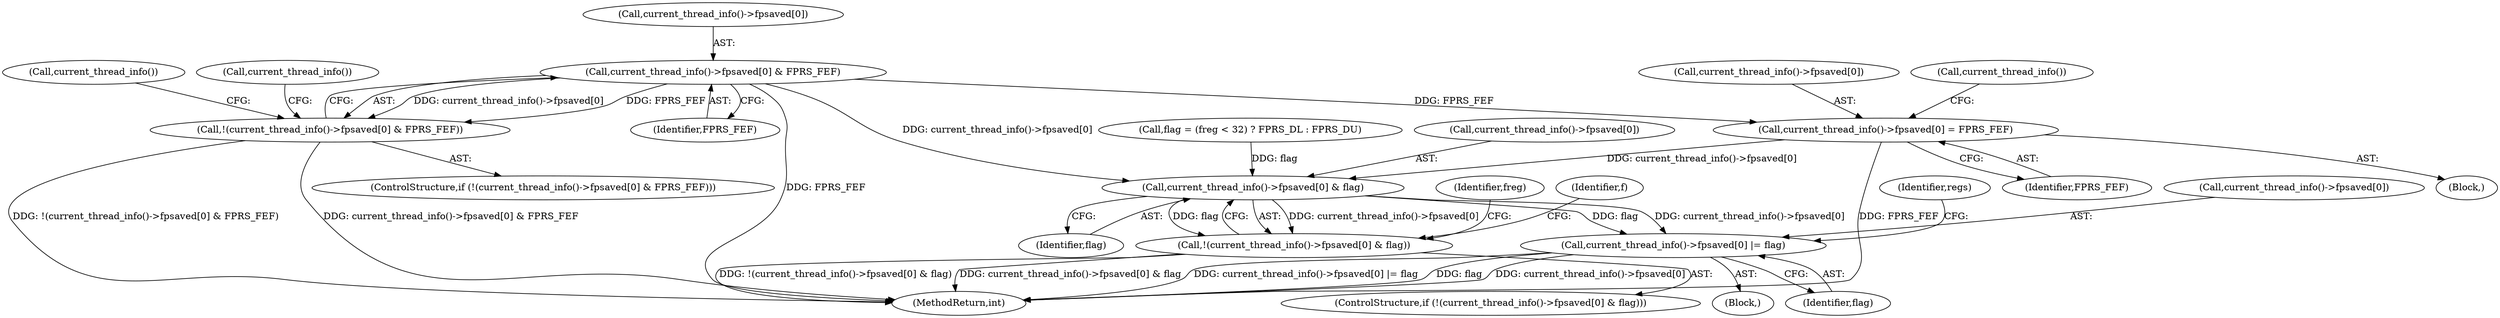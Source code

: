 digraph "0_linux_a8b0ca17b80e92faab46ee7179ba9e99ccb61233_36@API" {
"1000526" [label="(Call,current_thread_info()->fpsaved[0] & FPRS_FEF)"];
"1000525" [label="(Call,!(current_thread_info()->fpsaved[0] & FPRS_FEF))"];
"1000534" [label="(Call,current_thread_info()->fpsaved[0] = FPRS_FEF)"];
"1000550" [label="(Call,current_thread_info()->fpsaved[0] & flag)"];
"1000549" [label="(Call,!(current_thread_info()->fpsaved[0] & flag))"];
"1000593" [label="(Call,current_thread_info()->fpsaved[0] |= flag)"];
"1000601" [label="(Identifier,regs)"];
"1000532" [label="(Identifier,FPRS_FEF)"];
"1000331" [label="(Block,)"];
"1000604" [label="(MethodReturn,int)"];
"1000142" [label="(Call,flag = (freg < 32) ? FPRS_DL : FPRS_DU)"];
"1000599" [label="(Identifier,flag)"];
"1000525" [label="(Call,!(current_thread_info()->fpsaved[0] & FPRS_FEF))"];
"1000535" [label="(Call,current_thread_info()->fpsaved[0])"];
"1000553" [label="(Call,current_thread_info())"];
"1000556" [label="(Identifier,flag)"];
"1000550" [label="(Call,current_thread_info()->fpsaved[0] & flag)"];
"1000527" [label="(Call,current_thread_info()->fpsaved[0])"];
"1000593" [label="(Call,current_thread_info()->fpsaved[0] |= flag)"];
"1000533" [label="(Block,)"];
"1000537" [label="(Call,current_thread_info())"];
"1000560" [label="(Identifier,freg)"];
"1000544" [label="(Call,current_thread_info())"];
"1000548" [label="(ControlStructure,if (!(current_thread_info()->fpsaved[0] & flag)))"];
"1000526" [label="(Call,current_thread_info()->fpsaved[0] & FPRS_FEF)"];
"1000534" [label="(Call,current_thread_info()->fpsaved[0] = FPRS_FEF)"];
"1000551" [label="(Call,current_thread_info()->fpsaved[0])"];
"1000586" [label="(Identifier,f)"];
"1000540" [label="(Identifier,FPRS_FEF)"];
"1000549" [label="(Call,!(current_thread_info()->fpsaved[0] & flag))"];
"1000594" [label="(Call,current_thread_info()->fpsaved[0])"];
"1000524" [label="(ControlStructure,if (!(current_thread_info()->fpsaved[0] & FPRS_FEF)))"];
"1000526" -> "1000525"  [label="AST: "];
"1000526" -> "1000532"  [label="CFG: "];
"1000527" -> "1000526"  [label="AST: "];
"1000532" -> "1000526"  [label="AST: "];
"1000525" -> "1000526"  [label="CFG: "];
"1000526" -> "1000604"  [label="DDG: FPRS_FEF"];
"1000526" -> "1000525"  [label="DDG: current_thread_info()->fpsaved[0]"];
"1000526" -> "1000525"  [label="DDG: FPRS_FEF"];
"1000526" -> "1000534"  [label="DDG: FPRS_FEF"];
"1000526" -> "1000550"  [label="DDG: current_thread_info()->fpsaved[0]"];
"1000525" -> "1000524"  [label="AST: "];
"1000537" -> "1000525"  [label="CFG: "];
"1000553" -> "1000525"  [label="CFG: "];
"1000525" -> "1000604"  [label="DDG: !(current_thread_info()->fpsaved[0] & FPRS_FEF)"];
"1000525" -> "1000604"  [label="DDG: current_thread_info()->fpsaved[0] & FPRS_FEF"];
"1000534" -> "1000533"  [label="AST: "];
"1000534" -> "1000540"  [label="CFG: "];
"1000535" -> "1000534"  [label="AST: "];
"1000540" -> "1000534"  [label="AST: "];
"1000544" -> "1000534"  [label="CFG: "];
"1000534" -> "1000604"  [label="DDG: FPRS_FEF"];
"1000534" -> "1000550"  [label="DDG: current_thread_info()->fpsaved[0]"];
"1000550" -> "1000549"  [label="AST: "];
"1000550" -> "1000556"  [label="CFG: "];
"1000551" -> "1000550"  [label="AST: "];
"1000556" -> "1000550"  [label="AST: "];
"1000549" -> "1000550"  [label="CFG: "];
"1000550" -> "1000549"  [label="DDG: current_thread_info()->fpsaved[0]"];
"1000550" -> "1000549"  [label="DDG: flag"];
"1000142" -> "1000550"  [label="DDG: flag"];
"1000550" -> "1000593"  [label="DDG: current_thread_info()->fpsaved[0]"];
"1000550" -> "1000593"  [label="DDG: flag"];
"1000549" -> "1000548"  [label="AST: "];
"1000560" -> "1000549"  [label="CFG: "];
"1000586" -> "1000549"  [label="CFG: "];
"1000549" -> "1000604"  [label="DDG: current_thread_info()->fpsaved[0] & flag"];
"1000549" -> "1000604"  [label="DDG: !(current_thread_info()->fpsaved[0] & flag)"];
"1000593" -> "1000331"  [label="AST: "];
"1000593" -> "1000599"  [label="CFG: "];
"1000594" -> "1000593"  [label="AST: "];
"1000599" -> "1000593"  [label="AST: "];
"1000601" -> "1000593"  [label="CFG: "];
"1000593" -> "1000604"  [label="DDG: flag"];
"1000593" -> "1000604"  [label="DDG: current_thread_info()->fpsaved[0]"];
"1000593" -> "1000604"  [label="DDG: current_thread_info()->fpsaved[0] |= flag"];
}
